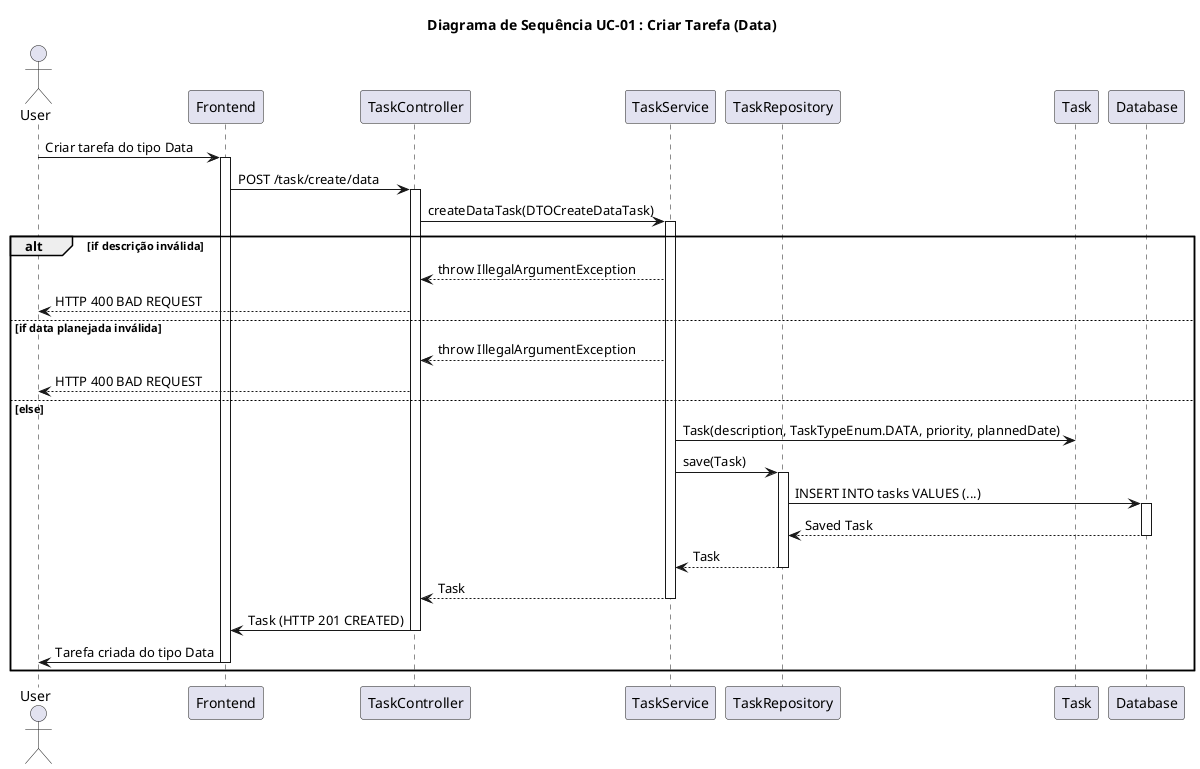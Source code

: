 @startuml 01_TaskData.puml
title Diagrama de Sequência UC-01 : Criar Tarefa (Data)

actor User
participant Frontend
participant TaskController
participant TaskService
participant TaskRepository
participant Task
participant Database

User -> Frontend: Criar tarefa do tipo Data
activate Frontend
Frontend -> TaskController: POST /task/create/data
activate TaskController
TaskController -> TaskService: createDataTask(DTOCreateDataTask)
activate TaskService
alt if descrição inválida
    TaskService --> TaskController: throw IllegalArgumentException
    TaskController --> User: HTTP 400 BAD REQUEST
else if data planejada inválida
    TaskService --> TaskController: throw IllegalArgumentException
    TaskController --> User: HTTP 400 BAD REQUEST
else else
    TaskService -> Task: Task(description, TaskTypeEnum.DATA, priority, plannedDate)
    TaskService -> TaskRepository: save(Task)
    activate TaskRepository
    TaskRepository -> Database: INSERT INTO tasks VALUES (...)
    activate Database
    Database --> TaskRepository: Saved Task
    deactivate Database
    TaskRepository --> TaskService: Task
    deactivate TaskRepository
    TaskService --> TaskController: Task
    deactivate TaskService
    TaskController -> Frontend: Task (HTTP 201 CREATED)
    deactivate TaskController
    Frontend -> User: Tarefa criada do tipo Data
    deactivate Frontend
end
@enduml